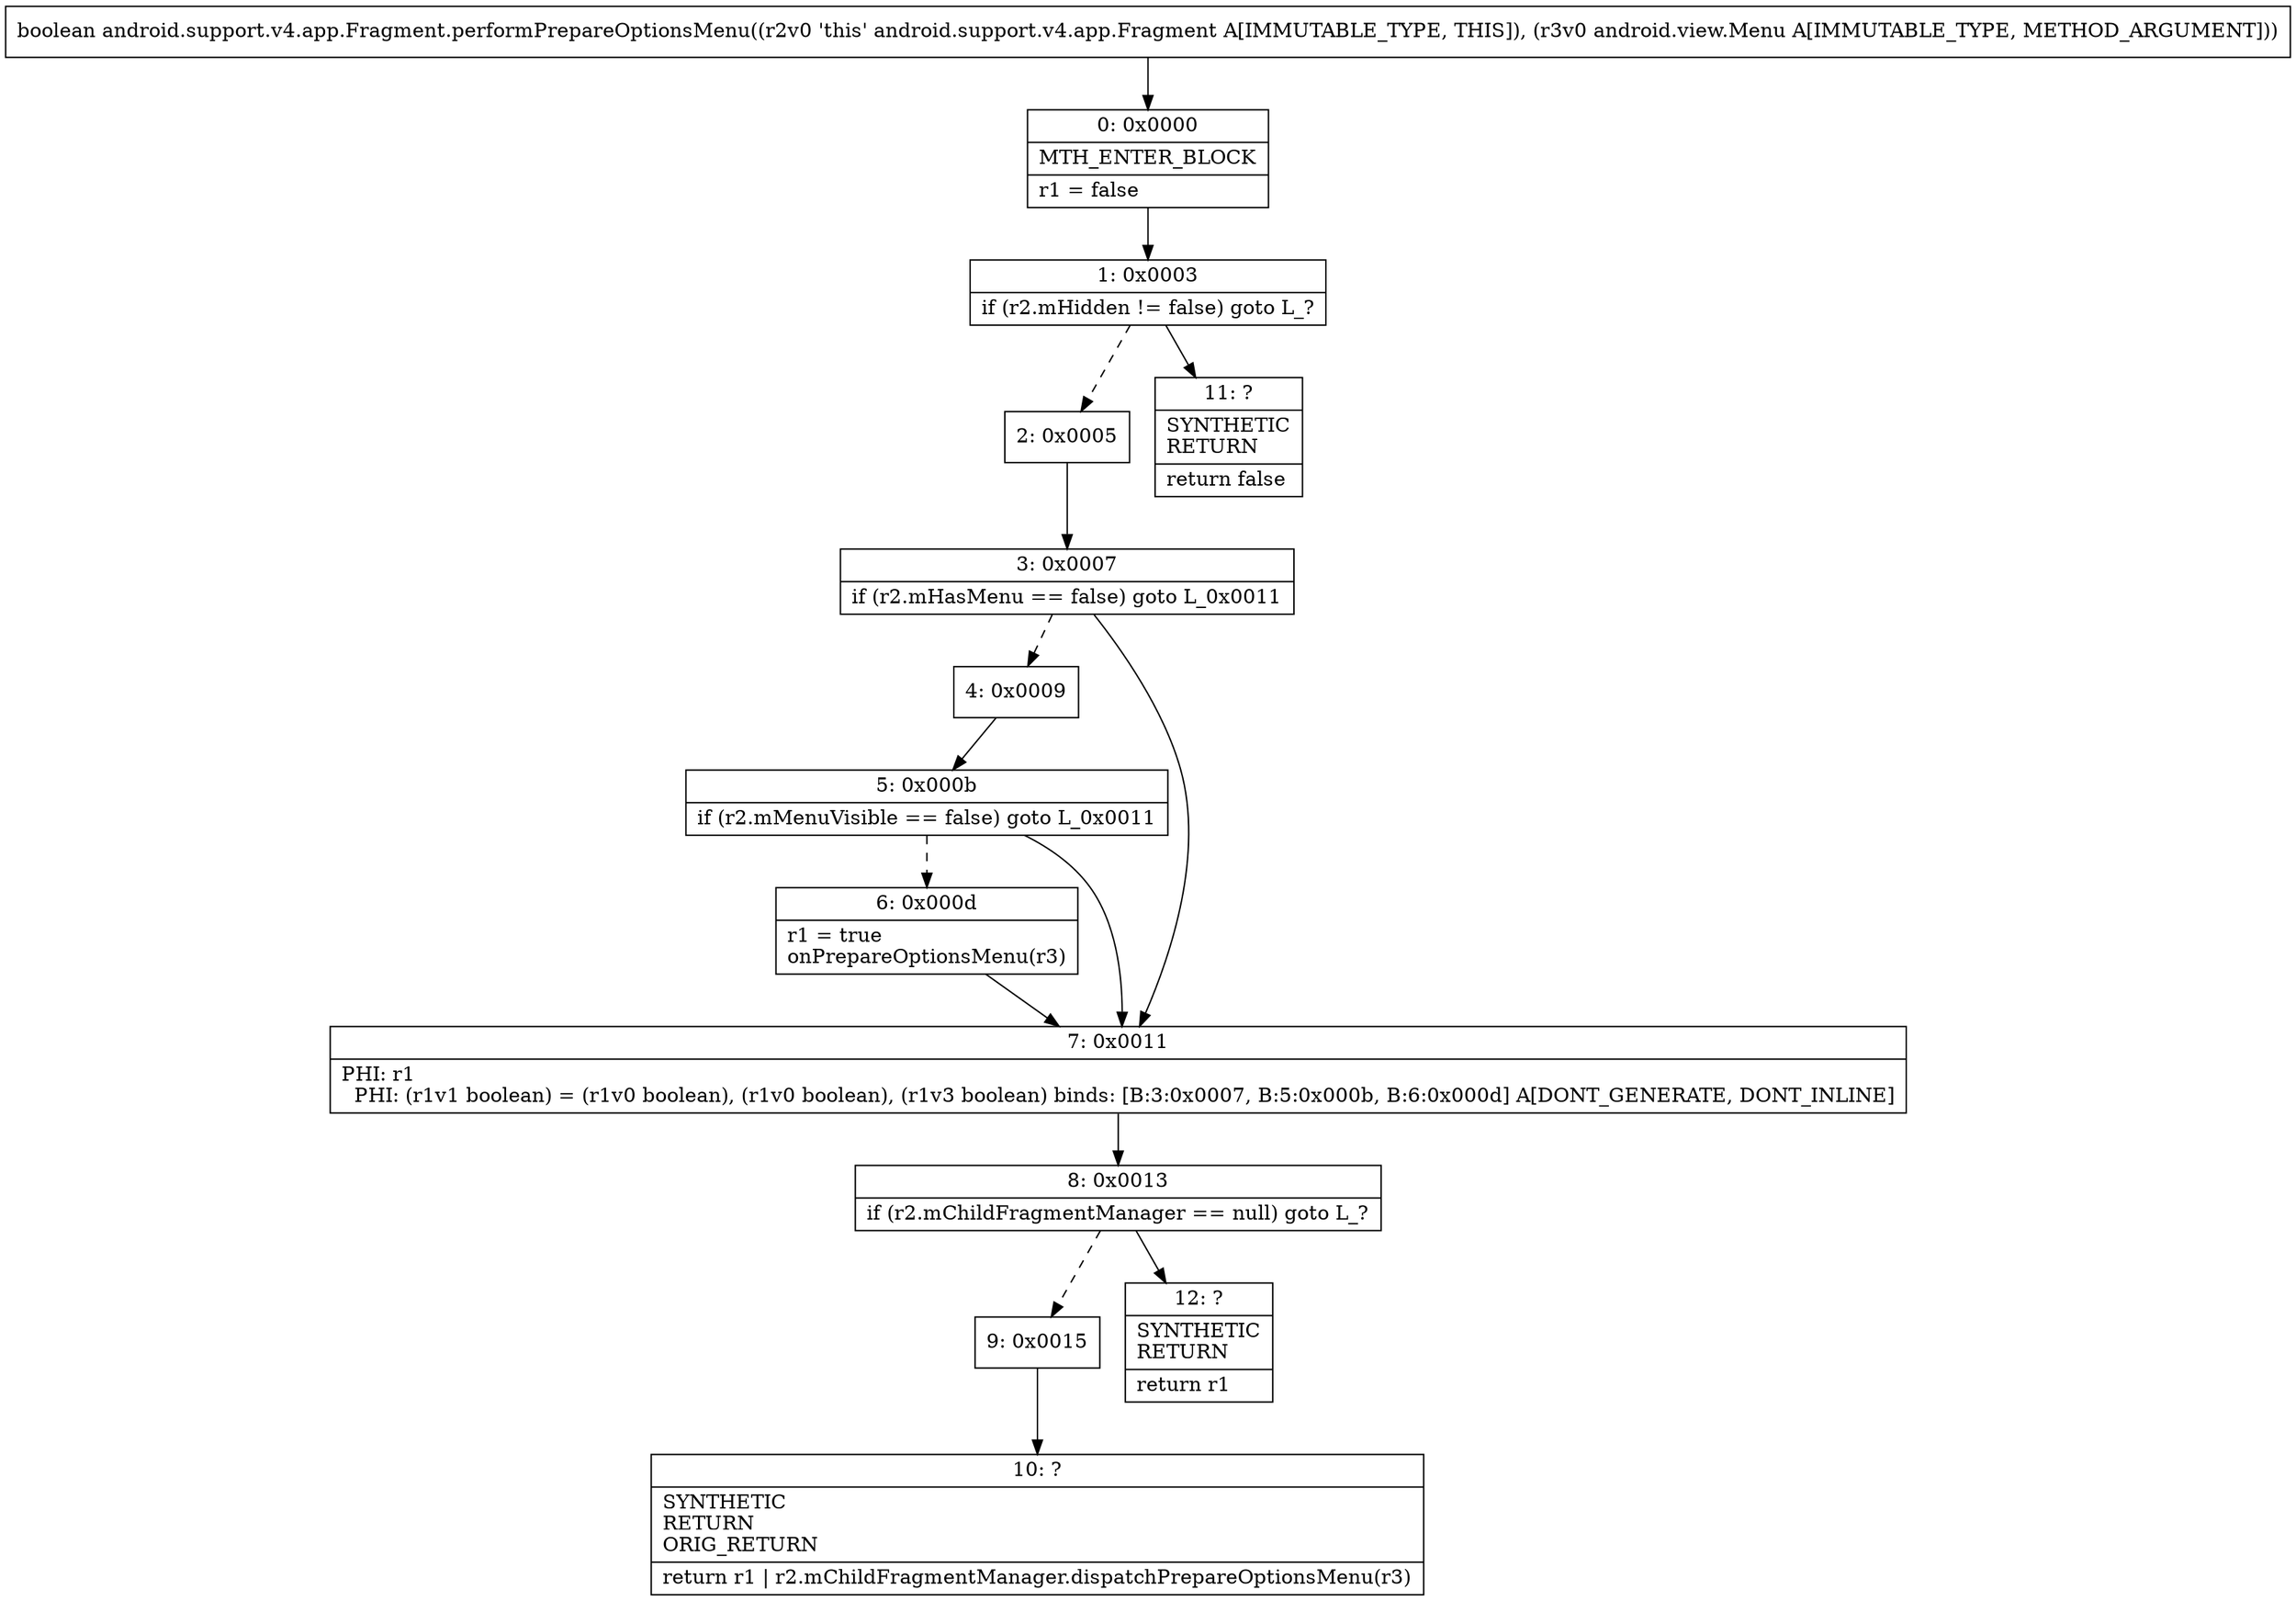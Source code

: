 digraph "CFG forandroid.support.v4.app.Fragment.performPrepareOptionsMenu(Landroid\/view\/Menu;)Z" {
Node_0 [shape=record,label="{0\:\ 0x0000|MTH_ENTER_BLOCK\l|r1 = false\l}"];
Node_1 [shape=record,label="{1\:\ 0x0003|if (r2.mHidden != false) goto L_?\l}"];
Node_2 [shape=record,label="{2\:\ 0x0005}"];
Node_3 [shape=record,label="{3\:\ 0x0007|if (r2.mHasMenu == false) goto L_0x0011\l}"];
Node_4 [shape=record,label="{4\:\ 0x0009}"];
Node_5 [shape=record,label="{5\:\ 0x000b|if (r2.mMenuVisible == false) goto L_0x0011\l}"];
Node_6 [shape=record,label="{6\:\ 0x000d|r1 = true\lonPrepareOptionsMenu(r3)\l}"];
Node_7 [shape=record,label="{7\:\ 0x0011|PHI: r1 \l  PHI: (r1v1 boolean) = (r1v0 boolean), (r1v0 boolean), (r1v3 boolean) binds: [B:3:0x0007, B:5:0x000b, B:6:0x000d] A[DONT_GENERATE, DONT_INLINE]\l}"];
Node_8 [shape=record,label="{8\:\ 0x0013|if (r2.mChildFragmentManager == null) goto L_?\l}"];
Node_9 [shape=record,label="{9\:\ 0x0015}"];
Node_10 [shape=record,label="{10\:\ ?|SYNTHETIC\lRETURN\lORIG_RETURN\l|return r1 \| r2.mChildFragmentManager.dispatchPrepareOptionsMenu(r3)\l}"];
Node_11 [shape=record,label="{11\:\ ?|SYNTHETIC\lRETURN\l|return false\l}"];
Node_12 [shape=record,label="{12\:\ ?|SYNTHETIC\lRETURN\l|return r1\l}"];
MethodNode[shape=record,label="{boolean android.support.v4.app.Fragment.performPrepareOptionsMenu((r2v0 'this' android.support.v4.app.Fragment A[IMMUTABLE_TYPE, THIS]), (r3v0 android.view.Menu A[IMMUTABLE_TYPE, METHOD_ARGUMENT])) }"];
MethodNode -> Node_0;
Node_0 -> Node_1;
Node_1 -> Node_2[style=dashed];
Node_1 -> Node_11;
Node_2 -> Node_3;
Node_3 -> Node_4[style=dashed];
Node_3 -> Node_7;
Node_4 -> Node_5;
Node_5 -> Node_6[style=dashed];
Node_5 -> Node_7;
Node_6 -> Node_7;
Node_7 -> Node_8;
Node_8 -> Node_9[style=dashed];
Node_8 -> Node_12;
Node_9 -> Node_10;
}

